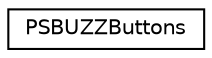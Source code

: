 digraph "Graphical Class Hierarchy"
{
  edge [fontname="Helvetica",fontsize="10",labelfontname="Helvetica",labelfontsize="10"];
  node [fontname="Helvetica",fontsize="10",shape=record];
  rankdir="LR";
  Node1 [label="PSBUZZButtons",height=0.2,width=0.4,color="black", fillcolor="white", style="filled",URL="$union_p_s_b_u_z_z_buttons.html"];
}
